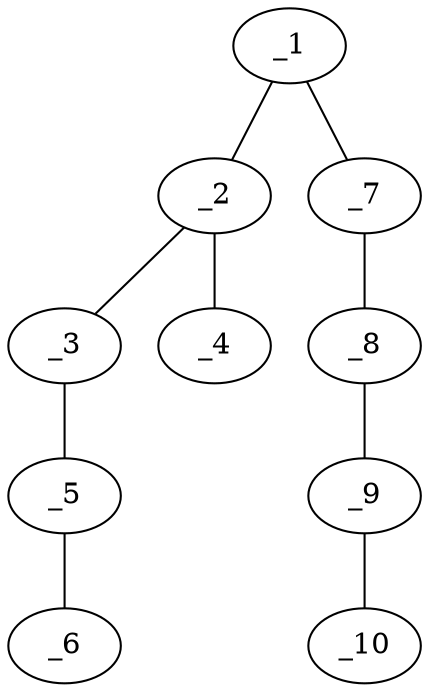 graph molid679281 {
	_1	 [charge=0,
		chem=2,
		symbol="O  ",
		x="5.4641",
		y="0.75"];
	_2	 [charge=0,
		chem=1,
		symbol="C  ",
		x="4.5981",
		y="0.25"];
	_1 -- _2	 [valence=1];
	_7	 [charge=0,
		chem=1,
		symbol="C  ",
		x="6.3301",
		y="0.25"];
	_1 -- _7	 [valence=1];
	_3	 [charge=0,
		chem=1,
		symbol="C  ",
		x="3.7321",
		y="0.75"];
	_2 -- _3	 [valence=1];
	_4	 [charge=0,
		chem=2,
		symbol="O  ",
		x="4.5981",
		y="-0.75"];
	_2 -- _4	 [valence=2];
	_5	 [charge=1,
		chem=4,
		symbol="N  ",
		x="2.866",
		y="0.25"];
	_3 -- _5	 [valence=2];
	_6	 [charge="-1",
		chem=4,
		symbol="N  ",
		x=2,
		y="-0.25"];
	_5 -- _6	 [valence=2];
	_8	 [charge=0,
		chem=1,
		symbol="C  ",
		x="7.1962",
		y="0.75"];
	_7 -- _8	 [valence=1];
	_9	 [charge=0,
		chem=1,
		symbol="C  ",
		x="8.0622",
		y="0.25"];
	_8 -- _9	 [valence=1];
	_10	 [charge=0,
		chem=7,
		symbol="Cl ",
		x="8.9282",
		y="0.75"];
	_9 -- _10	 [valence=1];
}
